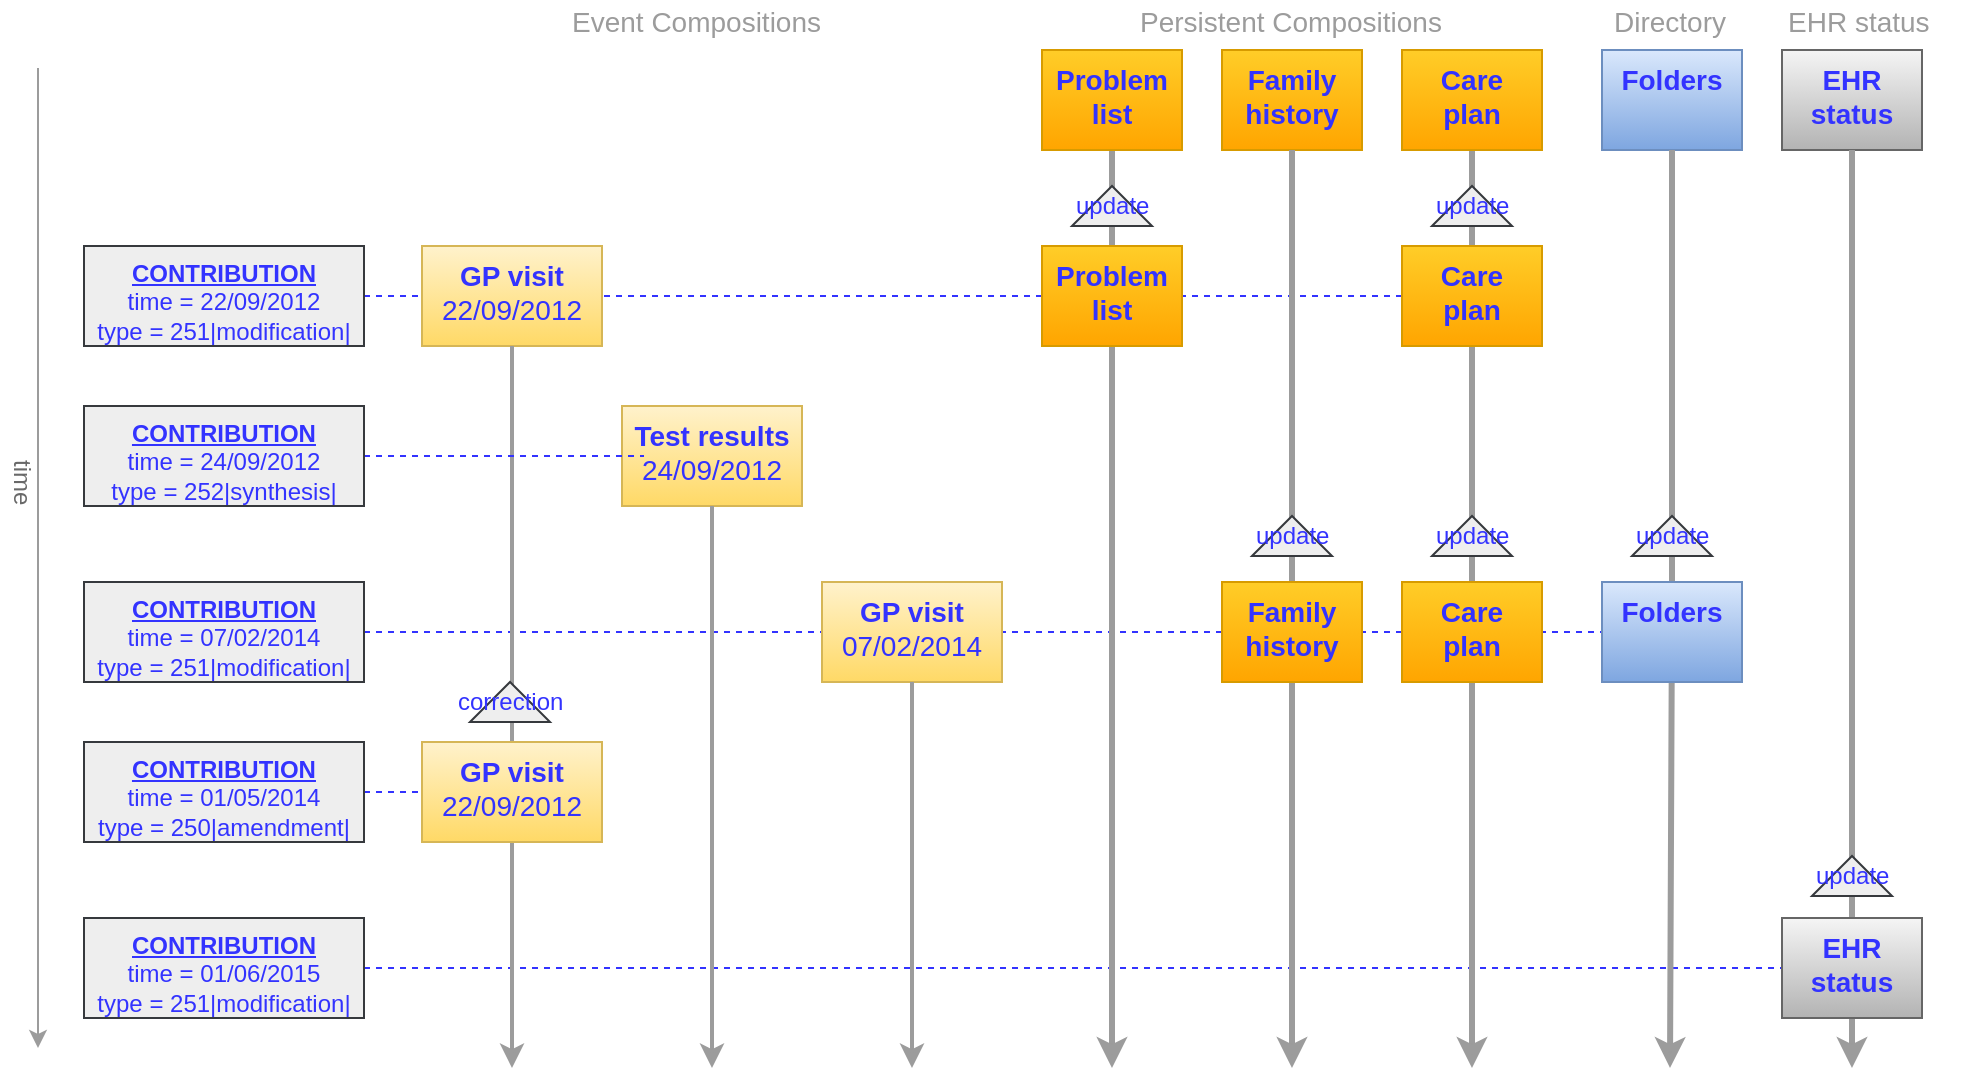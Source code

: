 <mxfile version="12.1.3" type="device" pages="1"><diagram id="a1SSlkNMJl8RM_zxjSbG" name="Page-1"><mxGraphModel dx="1030" dy="705" grid="1" gridSize="10" guides="1" tooltips="1" connect="1" arrows="1" fold="1" page="1" pageScale="1" pageWidth="1169" pageHeight="827" math="0" shadow="0"><root><mxCell id="0"/><mxCell id="1" parent="0"/><mxCell id="bppKK_2gmQRHNSb_QHNx-34" style="edgeStyle=orthogonalEdgeStyle;rounded=0;orthogonalLoop=1;jettySize=auto;html=1;exitX=1;exitY=0.5;exitDx=0;exitDy=0;dashed=1;endArrow=none;endFill=0;strokeColor=#3333FF;strokeWidth=1;fontSize=12;" edge="1" parent="1" source="bppKK_2gmQRHNSb_QHNx-32"><mxGeometry relative="1" as="geometry"><mxPoint x="222" y="402" as="targetPoint"/></mxGeometry></mxCell><mxCell id="bppKK_2gmQRHNSb_QHNx-35" style="edgeStyle=orthogonalEdgeStyle;rounded=0;orthogonalLoop=1;jettySize=auto;html=1;exitX=1;exitY=0.5;exitDx=0;exitDy=0;dashed=1;endArrow=none;endFill=0;strokeColor=#3333FF;strokeWidth=1;fontSize=12;" edge="1" parent="1" source="bppKK_2gmQRHNSb_QHNx-33"><mxGeometry relative="1" as="geometry"><mxPoint x="932" y="490" as="targetPoint"/></mxGeometry></mxCell><mxCell id="bppKK_2gmQRHNSb_QHNx-31" style="edgeStyle=orthogonalEdgeStyle;rounded=0;orthogonalLoop=1;jettySize=auto;html=1;exitX=1;exitY=0.5;exitDx=0;exitDy=0;entryX=0;entryY=0.5;entryDx=0;entryDy=0;dashed=1;endArrow=none;endFill=0;strokeColor=#3333FF;strokeWidth=1;fontSize=12;" edge="1" parent="1" source="bppKK_2gmQRHNSb_QHNx-30" target="bppKK_2gmQRHNSb_QHNx-14"><mxGeometry relative="1" as="geometry"><Array as="points"><mxPoint x="443" y="322"/><mxPoint x="443" y="322"/></Array></mxGeometry></mxCell><mxCell id="bppKK_2gmQRHNSb_QHNx-26" style="edgeStyle=orthogonalEdgeStyle;rounded=0;orthogonalLoop=1;jettySize=auto;html=1;exitX=1;exitY=0.5;exitDx=0;exitDy=0;entryX=0;entryY=0.5;entryDx=0;entryDy=0;strokeColor=#3333FF;strokeWidth=1;endArrow=none;endFill=0;dashed=1;" edge="1" parent="1" source="bppKK_2gmQRHNSb_QHNx-25" target="bppKK_2gmQRHNSb_QHNx-11"><mxGeometry relative="1" as="geometry"/></mxCell><mxCell id="bppKK_2gmQRHNSb_QHNx-19" style="edgeStyle=orthogonalEdgeStyle;rounded=0;orthogonalLoop=1;jettySize=auto;html=1;strokeWidth=3;strokeColor=#9C9C9C;exitX=0.5;exitY=1;exitDx=0;exitDy=0;" edge="1" parent="1" source="bppKK_2gmQRHNSb_QHNx-4"><mxGeometry relative="1" as="geometry"><mxPoint x="747" y="540" as="targetPoint"/><mxPoint x="746.5" y="108.5" as="sourcePoint"/></mxGeometry></mxCell><mxCell id="bppKK_2gmQRHNSb_QHNx-16" style="edgeStyle=orthogonalEdgeStyle;rounded=0;orthogonalLoop=1;jettySize=auto;html=1;exitX=0.5;exitY=1;exitDx=0;exitDy=0;strokeWidth=3;strokeColor=#9C9C9C;" edge="1" parent="1" source="bppKK_2gmQRHNSb_QHNx-1"><mxGeometry relative="1" as="geometry"><mxPoint x="567" y="540" as="targetPoint"/></mxGeometry></mxCell><mxCell id="bppKK_2gmQRHNSb_QHNx-1" value="&lt;font color=&quot;#3333ff&quot;&gt;Problem list&lt;/font&gt;" style="rounded=0;whiteSpace=wrap;html=1;fontSize=14;fillColor=#ffcd28;strokeColor=#d79b00;verticalAlign=top;gradientColor=#ffa500;fontStyle=1" vertex="1" parent="1"><mxGeometry x="532" y="31" width="70" height="50" as="geometry"/></mxCell><mxCell id="bppKK_2gmQRHNSb_QHNx-2" value="&lt;font color=&quot;#3333ff&quot;&gt;&lt;b&gt;GP visit&lt;/b&gt;&lt;br&gt;22/09/2012&lt;/font&gt;" style="rounded=0;whiteSpace=wrap;html=1;fontSize=14;fillColor=#fff2cc;strokeColor=#d6b656;verticalAlign=top;gradientColor=#ffd966;" vertex="1" parent="1"><mxGeometry x="222" y="129" width="90" height="50" as="geometry"/></mxCell><mxCell id="bppKK_2gmQRHNSb_QHNx-3" value="&lt;font color=&quot;#3333ff&quot;&gt;Family history&lt;/font&gt;" style="rounded=0;whiteSpace=wrap;html=1;fontSize=14;fillColor=#ffcd28;strokeColor=#d79b00;verticalAlign=top;gradientColor=#ffa500;fontStyle=1" vertex="1" parent="1"><mxGeometry x="622" y="31" width="70" height="50" as="geometry"/></mxCell><mxCell id="bppKK_2gmQRHNSb_QHNx-4" value="&lt;font color=&quot;#3333ff&quot;&gt;Care&lt;br&gt;plan&lt;/font&gt;" style="rounded=0;whiteSpace=wrap;html=1;fontSize=14;fillColor=#ffcd28;strokeColor=#d79b00;verticalAlign=top;gradientColor=#ffa500;fontStyle=1" vertex="1" parent="1"><mxGeometry x="712" y="31" width="70" height="50" as="geometry"/></mxCell><mxCell id="bppKK_2gmQRHNSb_QHNx-5" value="&lt;font color=&quot;#3333ff&quot;&gt;Folders&lt;/font&gt;" style="rounded=0;whiteSpace=wrap;html=1;fontSize=14;fillColor=#dae8fc;strokeColor=#6c8ebf;verticalAlign=top;gradientColor=#7ea6e0;fontStyle=1" vertex="1" parent="1"><mxGeometry x="812" y="31" width="70" height="50" as="geometry"/></mxCell><mxCell id="bppKK_2gmQRHNSb_QHNx-6" value="&lt;font color=&quot;#3333ff&quot;&gt;EHR status&lt;/font&gt;" style="rounded=0;whiteSpace=wrap;html=1;fontSize=14;fillColor=#f5f5f5;strokeColor=#666666;verticalAlign=top;gradientColor=#b3b3b3;fontStyle=1" vertex="1" parent="1"><mxGeometry x="902" y="31" width="70" height="50" as="geometry"/></mxCell><mxCell id="bppKK_2gmQRHNSb_QHNx-7" value="&lt;font color=&quot;#3333ff&quot;&gt;&lt;b&gt;Test results&lt;/b&gt;&lt;br&gt;24/09/2012&lt;/font&gt;" style="rounded=0;whiteSpace=wrap;html=1;fontSize=14;fillColor=#fff2cc;strokeColor=#d6b656;verticalAlign=top;gradientColor=#ffd966;" vertex="1" parent="1"><mxGeometry x="322" y="209" width="90" height="50" as="geometry"/></mxCell><mxCell id="bppKK_2gmQRHNSb_QHNx-9" value="&lt;font color=&quot;#3333ff&quot;&gt;&lt;b&gt;GP visit&lt;/b&gt;&lt;br&gt;07/02/2014&lt;/font&gt;" style="rounded=0;whiteSpace=wrap;html=1;fontSize=14;fillColor=#fff2cc;strokeColor=#d6b656;verticalAlign=top;gradientColor=#ffd966;" vertex="1" parent="1"><mxGeometry x="422" y="297" width="90" height="50" as="geometry"/></mxCell><mxCell id="bppKK_2gmQRHNSb_QHNx-10" value="&lt;font color=&quot;#3333ff&quot;&gt;Problem list&lt;/font&gt;" style="rounded=0;whiteSpace=wrap;html=1;fontSize=14;fillColor=#ffcd28;strokeColor=#d79b00;verticalAlign=top;gradientColor=#ffa500;fontStyle=1" vertex="1" parent="1"><mxGeometry x="532" y="129" width="70" height="50" as="geometry"/></mxCell><mxCell id="bppKK_2gmQRHNSb_QHNx-11" value="&lt;font color=&quot;#3333ff&quot;&gt;Care&lt;br&gt;plan&lt;/font&gt;" style="rounded=0;whiteSpace=wrap;html=1;fontSize=14;fillColor=#ffcd28;strokeColor=#d79b00;verticalAlign=top;gradientColor=#ffa500;fontStyle=1" vertex="1" parent="1"><mxGeometry x="712" y="129" width="70" height="50" as="geometry"/></mxCell><mxCell id="bppKK_2gmQRHNSb_QHNx-13" value="&lt;font color=&quot;#3333ff&quot;&gt;Care&lt;br&gt;plan&lt;/font&gt;" style="rounded=0;whiteSpace=wrap;html=1;fontSize=14;fillColor=#ffcd28;strokeColor=#d79b00;verticalAlign=top;gradientColor=#ffa500;fontStyle=1" vertex="1" parent="1"><mxGeometry x="712" y="297" width="70" height="50" as="geometry"/></mxCell><mxCell id="bppKK_2gmQRHNSb_QHNx-18" style="edgeStyle=orthogonalEdgeStyle;rounded=0;orthogonalLoop=1;jettySize=auto;html=1;strokeWidth=3;strokeColor=#9C9C9C;exitX=0.5;exitY=1;exitDx=0;exitDy=0;" edge="1" parent="1" source="bppKK_2gmQRHNSb_QHNx-3"><mxGeometry relative="1" as="geometry"><mxPoint x="657" y="540" as="targetPoint"/><mxPoint x="652" y="109" as="sourcePoint"/></mxGeometry></mxCell><mxCell id="bppKK_2gmQRHNSb_QHNx-12" value="&lt;font color=&quot;#3333ff&quot;&gt;Family history&lt;/font&gt;" style="rounded=0;whiteSpace=wrap;html=1;fontSize=14;fillColor=#ffcd28;strokeColor=#d79b00;verticalAlign=top;gradientColor=#ffa500;fontStyle=1" vertex="1" parent="1"><mxGeometry x="622" y="297" width="70" height="50" as="geometry"/></mxCell><mxCell id="bppKK_2gmQRHNSb_QHNx-20" style="edgeStyle=orthogonalEdgeStyle;rounded=0;orthogonalLoop=1;jettySize=auto;html=1;strokeWidth=3;strokeColor=#9C9C9C;exitX=0.5;exitY=1;exitDx=0;exitDy=0;" edge="1" parent="1" source="bppKK_2gmQRHNSb_QHNx-5"><mxGeometry relative="1" as="geometry"><mxPoint x="846" y="540" as="targetPoint"/><mxPoint x="846" y="108" as="sourcePoint"/></mxGeometry></mxCell><mxCell id="bppKK_2gmQRHNSb_QHNx-14" value="&lt;font color=&quot;#3333ff&quot;&gt;Folders&lt;/font&gt;" style="rounded=0;whiteSpace=wrap;html=1;fontSize=14;fillColor=#dae8fc;strokeColor=#6c8ebf;verticalAlign=top;gradientColor=#7ea6e0;fontStyle=1" vertex="1" parent="1"><mxGeometry x="812" y="297" width="70" height="50" as="geometry"/></mxCell><mxCell id="bppKK_2gmQRHNSb_QHNx-21" style="edgeStyle=orthogonalEdgeStyle;rounded=0;orthogonalLoop=1;jettySize=auto;html=1;strokeWidth=3;strokeColor=#9C9C9C;exitX=0.5;exitY=1;exitDx=0;exitDy=0;" edge="1" parent="1" source="bppKK_2gmQRHNSb_QHNx-6"><mxGeometry relative="1" as="geometry"><mxPoint x="937" y="540" as="targetPoint"/><mxPoint x="857" y="118" as="sourcePoint"/></mxGeometry></mxCell><mxCell id="bppKK_2gmQRHNSb_QHNx-17" value="&lt;font color=&quot;#3333ff&quot;&gt;EHR status&lt;/font&gt;" style="rounded=0;whiteSpace=wrap;html=1;fontSize=14;fillColor=#f5f5f5;strokeColor=#666666;verticalAlign=top;gradientColor=#b3b3b3;fontStyle=1" vertex="1" parent="1"><mxGeometry x="902" y="465" width="70" height="50" as="geometry"/></mxCell><mxCell id="bppKK_2gmQRHNSb_QHNx-22" style="edgeStyle=orthogonalEdgeStyle;rounded=0;orthogonalLoop=1;jettySize=auto;html=1;exitX=0.5;exitY=1;exitDx=0;exitDy=0;strokeWidth=2;strokeColor=#9C9C9C;" edge="1" parent="1" source="bppKK_2gmQRHNSb_QHNx-9"><mxGeometry relative="1" as="geometry"><mxPoint x="467" y="540" as="targetPoint"/><mxPoint x="466.5" y="347" as="sourcePoint"/></mxGeometry></mxCell><mxCell id="bppKK_2gmQRHNSb_QHNx-23" style="edgeStyle=orthogonalEdgeStyle;rounded=0;orthogonalLoop=1;jettySize=auto;html=1;exitX=0.5;exitY=1;exitDx=0;exitDy=0;strokeWidth=2;strokeColor=#9C9C9C;" edge="1" parent="1" source="bppKK_2gmQRHNSb_QHNx-7"><mxGeometry relative="1" as="geometry"><mxPoint x="367" y="540" as="targetPoint"/><mxPoint x="367" y="267" as="sourcePoint"/></mxGeometry></mxCell><mxCell id="bppKK_2gmQRHNSb_QHNx-24" style="edgeStyle=orthogonalEdgeStyle;rounded=0;orthogonalLoop=1;jettySize=auto;html=1;exitX=0.5;exitY=1;exitDx=0;exitDy=0;strokeWidth=2;strokeColor=#9C9C9C;" edge="1" parent="1" source="bppKK_2gmQRHNSb_QHNx-2"><mxGeometry relative="1" as="geometry"><mxPoint x="267" y="540" as="targetPoint"/><mxPoint x="262" y="189" as="sourcePoint"/></mxGeometry></mxCell><mxCell id="bppKK_2gmQRHNSb_QHNx-15" value="&lt;font color=&quot;#3333ff&quot;&gt;&lt;b&gt;GP visit&lt;/b&gt;&lt;br&gt;22/09/2012&lt;/font&gt;" style="rounded=0;whiteSpace=wrap;html=1;fontSize=14;fillColor=#fff2cc;strokeColor=#d6b656;verticalAlign=top;gradientColor=#ffd966;" vertex="1" parent="1"><mxGeometry x="222" y="377" width="90" height="50" as="geometry"/></mxCell><mxCell id="bppKK_2gmQRHNSb_QHNx-25" value="&lt;font color=&quot;#3333ff&quot; style=&quot;font-size: 12px&quot;&gt;&lt;b style=&quot;font-size: 12px&quot;&gt;&lt;u style=&quot;font-size: 12px&quot;&gt;CONTRIBUTION&lt;/u&gt;&lt;br style=&quot;font-size: 12px&quot;&gt;&lt;/b&gt;time = 22/09/2012&lt;br style=&quot;font-size: 12px&quot;&gt;type = 251|modification|&lt;br style=&quot;font-size: 12px&quot;&gt;&lt;/font&gt;" style="rounded=0;whiteSpace=wrap;html=1;fontSize=12;fillColor=#eeeeee;strokeColor=#36393d;verticalAlign=top;" vertex="1" parent="1"><mxGeometry x="53" y="129" width="140" height="50" as="geometry"/></mxCell><mxCell id="bppKK_2gmQRHNSb_QHNx-29" style="edgeStyle=orthogonalEdgeStyle;rounded=0;orthogonalLoop=1;jettySize=auto;html=1;exitX=1;exitY=0.5;exitDx=0;exitDy=0;dashed=1;endArrow=none;endFill=0;strokeColor=#3333FF;strokeWidth=1;fontSize=12;" edge="1" parent="1" source="bppKK_2gmQRHNSb_QHNx-28"><mxGeometry relative="1" as="geometry"><mxPoint x="333" y="234" as="targetPoint"/></mxGeometry></mxCell><mxCell id="bppKK_2gmQRHNSb_QHNx-28" value="&lt;font color=&quot;#3333ff&quot;&gt;&lt;b style=&quot;font-size: 12px&quot;&gt;&lt;u style=&quot;font-size: 12px&quot;&gt;CONTRIBUTION&lt;/u&gt;&lt;br style=&quot;font-size: 12px&quot;&gt;&lt;/b&gt;time = 24/09/2012&lt;br style=&quot;font-size: 12px&quot;&gt;type = 252|synthesis|&lt;br style=&quot;font-size: 12px&quot;&gt;&lt;/font&gt;" style="rounded=0;whiteSpace=wrap;html=1;fontSize=12;fillColor=#eeeeee;strokeColor=#36393d;verticalAlign=top;" vertex="1" parent="1"><mxGeometry x="53" y="209" width="140" height="50" as="geometry"/></mxCell><mxCell id="bppKK_2gmQRHNSb_QHNx-30" value="&lt;font color=&quot;#3333ff&quot;&gt;&lt;b style=&quot;font-size: 12px&quot;&gt;&lt;u style=&quot;font-size: 12px&quot;&gt;CONTRIBUTION&lt;/u&gt;&lt;br style=&quot;font-size: 12px&quot;&gt;&lt;/b&gt;time = 07/02/2014&lt;br style=&quot;font-size: 12px&quot;&gt;type = 251|modification|&lt;br style=&quot;font-size: 12px&quot;&gt;&lt;/font&gt;" style="rounded=0;whiteSpace=wrap;html=1;fontSize=12;fillColor=#eeeeee;strokeColor=#36393d;verticalAlign=top;" vertex="1" parent="1"><mxGeometry x="53" y="297" width="140" height="50" as="geometry"/></mxCell><mxCell id="bppKK_2gmQRHNSb_QHNx-32" value="&lt;font color=&quot;#3333ff&quot;&gt;&lt;b style=&quot;font-size: 12px&quot;&gt;&lt;u style=&quot;font-size: 12px&quot;&gt;CONTRIBUTION&lt;/u&gt;&lt;br style=&quot;font-size: 12px&quot;&gt;&lt;/b&gt;time = 01/05/2014&lt;br style=&quot;font-size: 12px&quot;&gt;type = 250|amendment|&lt;br style=&quot;font-size: 12px&quot;&gt;&lt;/font&gt;" style="rounded=0;whiteSpace=wrap;html=1;fontSize=12;fillColor=#eeeeee;strokeColor=#36393d;verticalAlign=top;" vertex="1" parent="1"><mxGeometry x="53" y="377" width="140" height="50" as="geometry"/></mxCell><mxCell id="bppKK_2gmQRHNSb_QHNx-33" value="&lt;font color=&quot;#3333ff&quot;&gt;&lt;b style=&quot;font-size: 12px&quot;&gt;&lt;u style=&quot;font-size: 12px&quot;&gt;CONTRIBUTION&lt;/u&gt;&lt;br style=&quot;font-size: 12px&quot;&gt;&lt;/b&gt;time = 01/06/2015&lt;br style=&quot;font-size: 12px&quot;&gt;type = 251|modification|&lt;br style=&quot;font-size: 12px&quot;&gt;&lt;/font&gt;" style="rounded=0;whiteSpace=wrap;html=1;fontSize=12;fillColor=#eeeeee;strokeColor=#36393d;verticalAlign=top;" vertex="1" parent="1"><mxGeometry x="53" y="465" width="140" height="50" as="geometry"/></mxCell><mxCell id="bppKK_2gmQRHNSb_QHNx-36" style="edgeStyle=orthogonalEdgeStyle;rounded=0;orthogonalLoop=1;jettySize=auto;html=1;strokeWidth=1;strokeColor=#9C9C9C;" edge="1" parent="1"><mxGeometry relative="1" as="geometry"><mxPoint x="30" y="530" as="targetPoint"/><mxPoint x="30" y="40" as="sourcePoint"/></mxGeometry></mxCell><mxCell id="bppKK_2gmQRHNSb_QHNx-37" value="time" style="text;html=1;resizable=0;points=[];autosize=1;align=left;verticalAlign=top;spacingTop=-4;fontSize=12;rotation=90;fontColor=#696969;" vertex="1" parent="1"><mxGeometry x="2" y="244" width="40" height="20" as="geometry"/></mxCell><mxCell id="bppKK_2gmQRHNSb_QHNx-38" value="" style="triangle;whiteSpace=wrap;html=1;fontSize=12;rotation=-90;fillColor=#eeeeee;strokeColor=#36393d;" vertex="1" parent="1"><mxGeometry x="256" y="337" width="20" height="40" as="geometry"/></mxCell><mxCell id="bppKK_2gmQRHNSb_QHNx-39" value="correction" style="text;html=1;resizable=0;points=[];autosize=1;align=left;verticalAlign=top;spacingTop=-4;fontSize=12;fontColor=#3333FF;" vertex="1" parent="1"><mxGeometry x="238" y="347" width="70" height="20" as="geometry"/></mxCell><mxCell id="bppKK_2gmQRHNSb_QHNx-42" value="" style="triangle;whiteSpace=wrap;html=1;fontSize=12;rotation=-90;fillColor=#eeeeee;strokeColor=#36393d;" vertex="1" parent="1"><mxGeometry x="647" y="254" width="20" height="40" as="geometry"/></mxCell><mxCell id="bppKK_2gmQRHNSb_QHNx-43" value="update" style="text;html=1;resizable=0;points=[];autosize=1;align=left;verticalAlign=top;spacingTop=-4;fontSize=12;fontColor=#3333FF;" vertex="1" parent="1"><mxGeometry x="637" y="264" width="50" height="20" as="geometry"/></mxCell><mxCell id="bppKK_2gmQRHNSb_QHNx-45" value="" style="triangle;whiteSpace=wrap;html=1;fontSize=12;rotation=-90;fillColor=#eeeeee;strokeColor=#36393d;" vertex="1" parent="1"><mxGeometry x="737" y="254" width="20" height="40" as="geometry"/></mxCell><mxCell id="bppKK_2gmQRHNSb_QHNx-46" value="update" style="text;html=1;resizable=0;points=[];autosize=1;align=left;verticalAlign=top;spacingTop=-4;fontSize=12;fontColor=#3333FF;" vertex="1" parent="1"><mxGeometry x="727" y="264" width="50" height="20" as="geometry"/></mxCell><mxCell id="bppKK_2gmQRHNSb_QHNx-47" value="" style="triangle;whiteSpace=wrap;html=1;fontSize=12;rotation=-90;fillColor=#eeeeee;strokeColor=#36393d;" vertex="1" parent="1"><mxGeometry x="837" y="254" width="20" height="40" as="geometry"/></mxCell><mxCell id="bppKK_2gmQRHNSb_QHNx-48" value="update" style="text;html=1;resizable=0;points=[];autosize=1;align=left;verticalAlign=top;spacingTop=-4;fontSize=12;fontColor=#3333FF;" vertex="1" parent="1"><mxGeometry x="827" y="264" width="50" height="20" as="geometry"/></mxCell><mxCell id="bppKK_2gmQRHNSb_QHNx-49" value="" style="triangle;whiteSpace=wrap;html=1;fontSize=12;rotation=-90;fillColor=#eeeeee;strokeColor=#36393d;" vertex="1" parent="1"><mxGeometry x="927" y="424" width="20" height="40" as="geometry"/></mxCell><mxCell id="bppKK_2gmQRHNSb_QHNx-50" value="update" style="text;html=1;resizable=0;points=[];autosize=1;align=left;verticalAlign=top;spacingTop=-4;fontSize=12;fontColor=#3333FF;" vertex="1" parent="1"><mxGeometry x="917" y="434" width="50" height="20" as="geometry"/></mxCell><mxCell id="bppKK_2gmQRHNSb_QHNx-53" value="" style="triangle;whiteSpace=wrap;html=1;fontSize=12;rotation=-90;fillColor=#eeeeee;strokeColor=#36393d;" vertex="1" parent="1"><mxGeometry x="557" y="89" width="20" height="40" as="geometry"/></mxCell><mxCell id="bppKK_2gmQRHNSb_QHNx-54" value="update" style="text;html=1;resizable=0;points=[];autosize=1;align=left;verticalAlign=top;spacingTop=-4;fontSize=12;fontColor=#3333FF;" vertex="1" parent="1"><mxGeometry x="547" y="99" width="50" height="20" as="geometry"/></mxCell><mxCell id="bppKK_2gmQRHNSb_QHNx-55" value="" style="triangle;whiteSpace=wrap;html=1;fontSize=12;rotation=-90;fillColor=#eeeeee;strokeColor=#36393d;" vertex="1" parent="1"><mxGeometry x="737" y="89" width="20" height="40" as="geometry"/></mxCell><mxCell id="bppKK_2gmQRHNSb_QHNx-56" value="update" style="text;html=1;resizable=0;points=[];autosize=1;align=left;verticalAlign=top;spacingTop=-4;fontSize=12;fontColor=#3333FF;" vertex="1" parent="1"><mxGeometry x="727" y="99" width="50" height="20" as="geometry"/></mxCell><mxCell id="bppKK_2gmQRHNSb_QHNx-57" value="Event Compositions" style="text;html=1;resizable=0;points=[];autosize=1;align=left;verticalAlign=top;spacingTop=-4;fontSize=14;fontColor=#9C9C9C;" vertex="1" parent="1"><mxGeometry x="295" y="6" width="120" height="20" as="geometry"/></mxCell><mxCell id="bppKK_2gmQRHNSb_QHNx-58" value="Persistent Compositions" style="text;html=1;resizable=0;points=[];autosize=1;align=left;verticalAlign=top;spacingTop=-4;fontSize=14;fontColor=#9C9C9C;" vertex="1" parent="1"><mxGeometry x="579" y="6" width="170" height="20" as="geometry"/></mxCell><mxCell id="bppKK_2gmQRHNSb_QHNx-59" value="Directory" style="text;html=1;resizable=0;points=[];autosize=1;align=left;verticalAlign=top;spacingTop=-4;fontSize=14;fontColor=#9C9C9C;" vertex="1" parent="1"><mxGeometry x="816" y="6" width="70" height="20" as="geometry"/></mxCell><mxCell id="bppKK_2gmQRHNSb_QHNx-60" value="EHR status" style="text;html=1;resizable=0;points=[];autosize=1;align=left;verticalAlign=top;spacingTop=-4;fontSize=14;fontColor=#9C9C9C;" vertex="1" parent="1"><mxGeometry x="903" y="6" width="90" height="20" as="geometry"/></mxCell></root></mxGraphModel></diagram></mxfile>